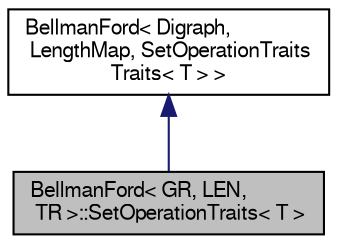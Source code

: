 digraph "BellmanFord&lt; GR, LEN, TR &gt;::SetOperationTraits&lt; T &gt;"
{
 // LATEX_PDF_SIZE
  edge [fontname="FreeSans",fontsize="10",labelfontname="FreeSans",labelfontsize="10"];
  node [fontname="FreeSans",fontsize="10",shape=record];
  Node0 [label="BellmanFord\< GR, LEN,\l TR \>::SetOperationTraits\< T \>",height=0.2,width=0.4,color="black", fillcolor="grey75", style="filled", fontcolor="black",tooltip="Named parameter for setting OperationTraits type."];
  Node1 -> Node0 [dir="back",color="midnightblue",fontsize="10",style="solid",fontname="FreeSans"];
  Node1 [label="BellmanFord\< Digraph,\l LengthMap, SetOperationTraits\lTraits\< T \> \>",height=0.2,width=0.4,color="black", fillcolor="white", style="filled",URL="$a01393.html",tooltip=" "];
}
